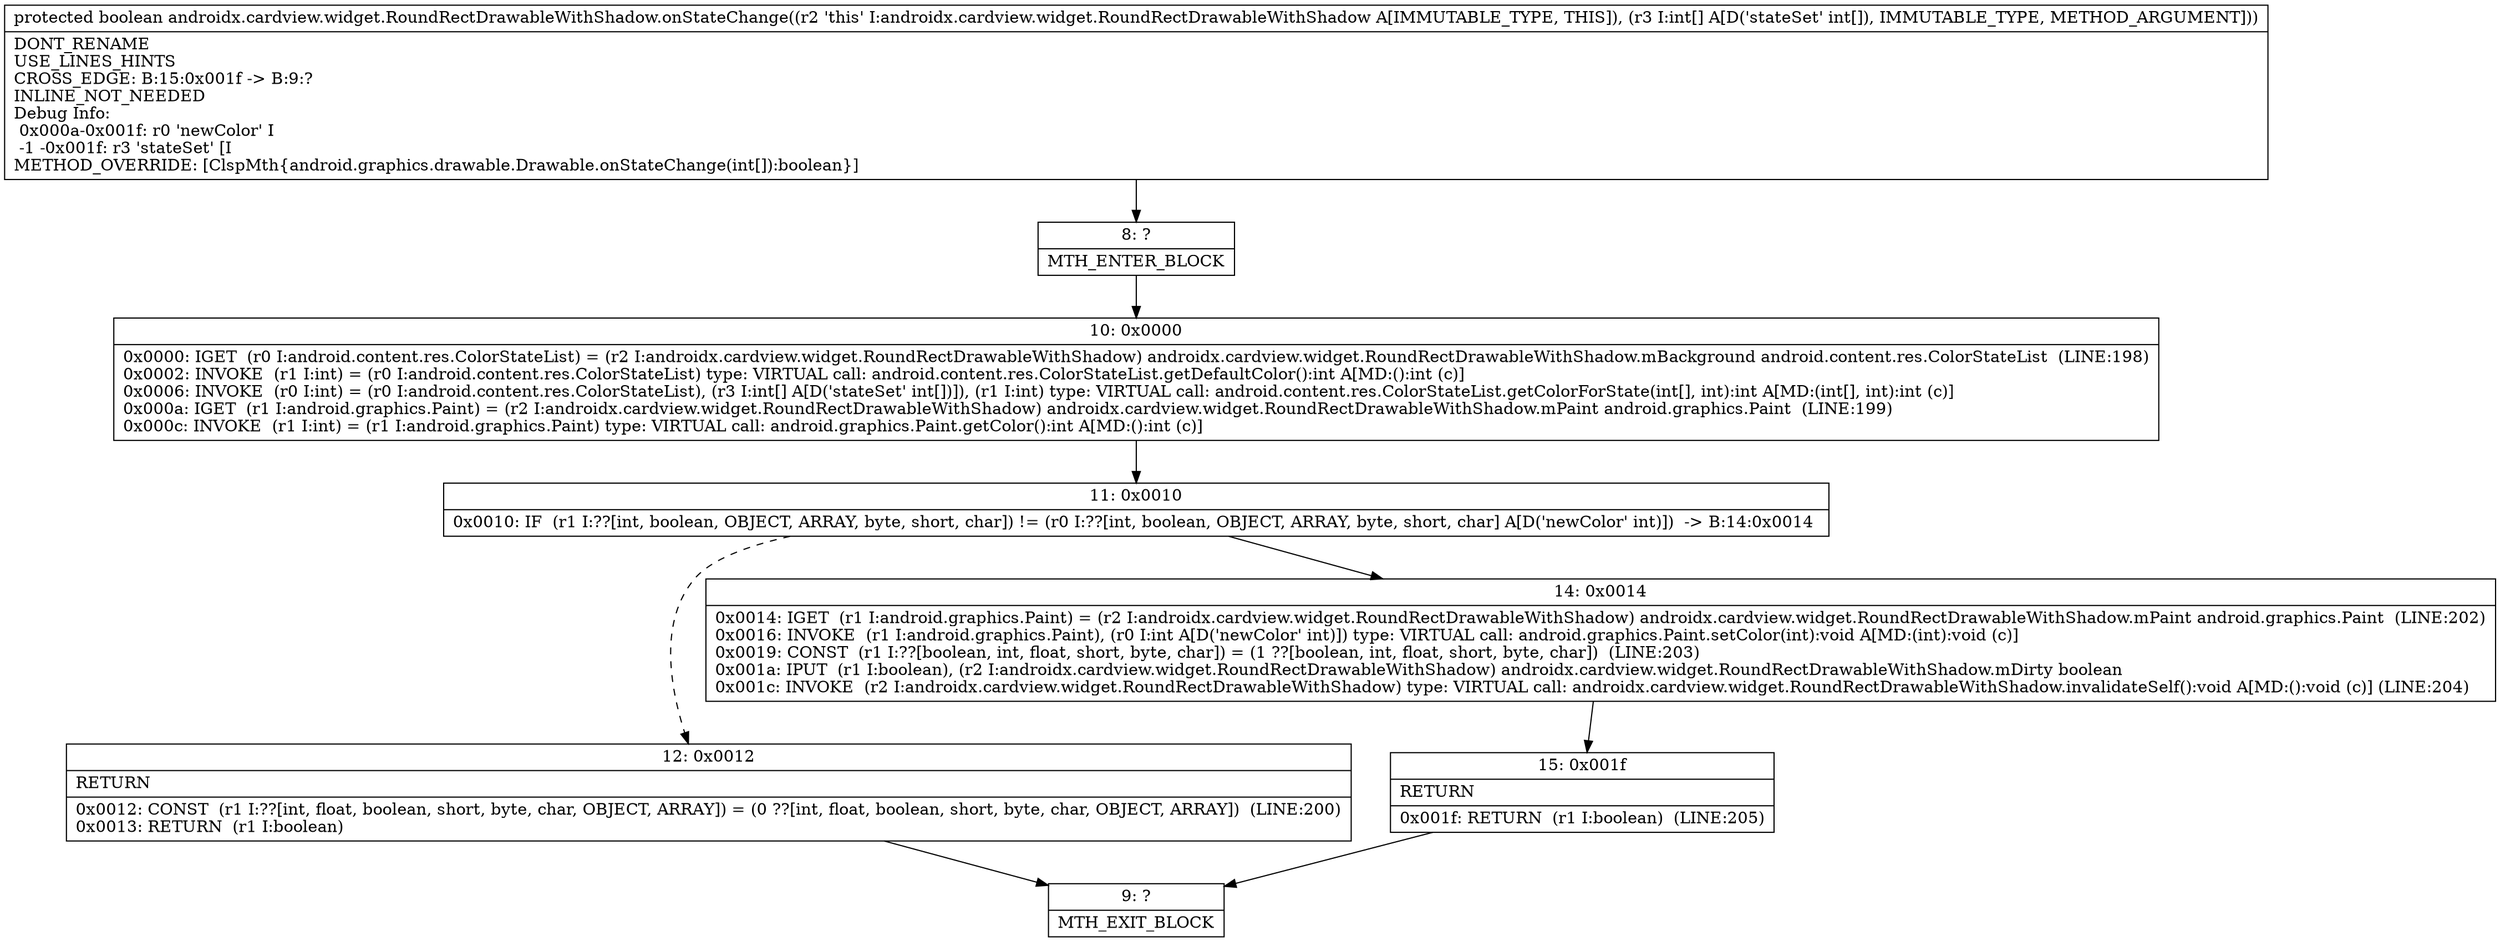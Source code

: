 digraph "CFG forandroidx.cardview.widget.RoundRectDrawableWithShadow.onStateChange([I)Z" {
Node_8 [shape=record,label="{8\:\ ?|MTH_ENTER_BLOCK\l}"];
Node_10 [shape=record,label="{10\:\ 0x0000|0x0000: IGET  (r0 I:android.content.res.ColorStateList) = (r2 I:androidx.cardview.widget.RoundRectDrawableWithShadow) androidx.cardview.widget.RoundRectDrawableWithShadow.mBackground android.content.res.ColorStateList  (LINE:198)\l0x0002: INVOKE  (r1 I:int) = (r0 I:android.content.res.ColorStateList) type: VIRTUAL call: android.content.res.ColorStateList.getDefaultColor():int A[MD:():int (c)]\l0x0006: INVOKE  (r0 I:int) = (r0 I:android.content.res.ColorStateList), (r3 I:int[] A[D('stateSet' int[])]), (r1 I:int) type: VIRTUAL call: android.content.res.ColorStateList.getColorForState(int[], int):int A[MD:(int[], int):int (c)]\l0x000a: IGET  (r1 I:android.graphics.Paint) = (r2 I:androidx.cardview.widget.RoundRectDrawableWithShadow) androidx.cardview.widget.RoundRectDrawableWithShadow.mPaint android.graphics.Paint  (LINE:199)\l0x000c: INVOKE  (r1 I:int) = (r1 I:android.graphics.Paint) type: VIRTUAL call: android.graphics.Paint.getColor():int A[MD:():int (c)]\l}"];
Node_11 [shape=record,label="{11\:\ 0x0010|0x0010: IF  (r1 I:??[int, boolean, OBJECT, ARRAY, byte, short, char]) != (r0 I:??[int, boolean, OBJECT, ARRAY, byte, short, char] A[D('newColor' int)])  \-\> B:14:0x0014 \l}"];
Node_12 [shape=record,label="{12\:\ 0x0012|RETURN\l|0x0012: CONST  (r1 I:??[int, float, boolean, short, byte, char, OBJECT, ARRAY]) = (0 ??[int, float, boolean, short, byte, char, OBJECT, ARRAY])  (LINE:200)\l0x0013: RETURN  (r1 I:boolean) \l}"];
Node_9 [shape=record,label="{9\:\ ?|MTH_EXIT_BLOCK\l}"];
Node_14 [shape=record,label="{14\:\ 0x0014|0x0014: IGET  (r1 I:android.graphics.Paint) = (r2 I:androidx.cardview.widget.RoundRectDrawableWithShadow) androidx.cardview.widget.RoundRectDrawableWithShadow.mPaint android.graphics.Paint  (LINE:202)\l0x0016: INVOKE  (r1 I:android.graphics.Paint), (r0 I:int A[D('newColor' int)]) type: VIRTUAL call: android.graphics.Paint.setColor(int):void A[MD:(int):void (c)]\l0x0019: CONST  (r1 I:??[boolean, int, float, short, byte, char]) = (1 ??[boolean, int, float, short, byte, char])  (LINE:203)\l0x001a: IPUT  (r1 I:boolean), (r2 I:androidx.cardview.widget.RoundRectDrawableWithShadow) androidx.cardview.widget.RoundRectDrawableWithShadow.mDirty boolean \l0x001c: INVOKE  (r2 I:androidx.cardview.widget.RoundRectDrawableWithShadow) type: VIRTUAL call: androidx.cardview.widget.RoundRectDrawableWithShadow.invalidateSelf():void A[MD:():void (c)] (LINE:204)\l}"];
Node_15 [shape=record,label="{15\:\ 0x001f|RETURN\l|0x001f: RETURN  (r1 I:boolean)  (LINE:205)\l}"];
MethodNode[shape=record,label="{protected boolean androidx.cardview.widget.RoundRectDrawableWithShadow.onStateChange((r2 'this' I:androidx.cardview.widget.RoundRectDrawableWithShadow A[IMMUTABLE_TYPE, THIS]), (r3 I:int[] A[D('stateSet' int[]), IMMUTABLE_TYPE, METHOD_ARGUMENT]))  | DONT_RENAME\lUSE_LINES_HINTS\lCROSS_EDGE: B:15:0x001f \-\> B:9:?\lINLINE_NOT_NEEDED\lDebug Info:\l  0x000a\-0x001f: r0 'newColor' I\l  \-1 \-0x001f: r3 'stateSet' [I\lMETHOD_OVERRIDE: [ClspMth\{android.graphics.drawable.Drawable.onStateChange(int[]):boolean\}]\l}"];
MethodNode -> Node_8;Node_8 -> Node_10;
Node_10 -> Node_11;
Node_11 -> Node_12[style=dashed];
Node_11 -> Node_14;
Node_12 -> Node_9;
Node_14 -> Node_15;
Node_15 -> Node_9;
}

